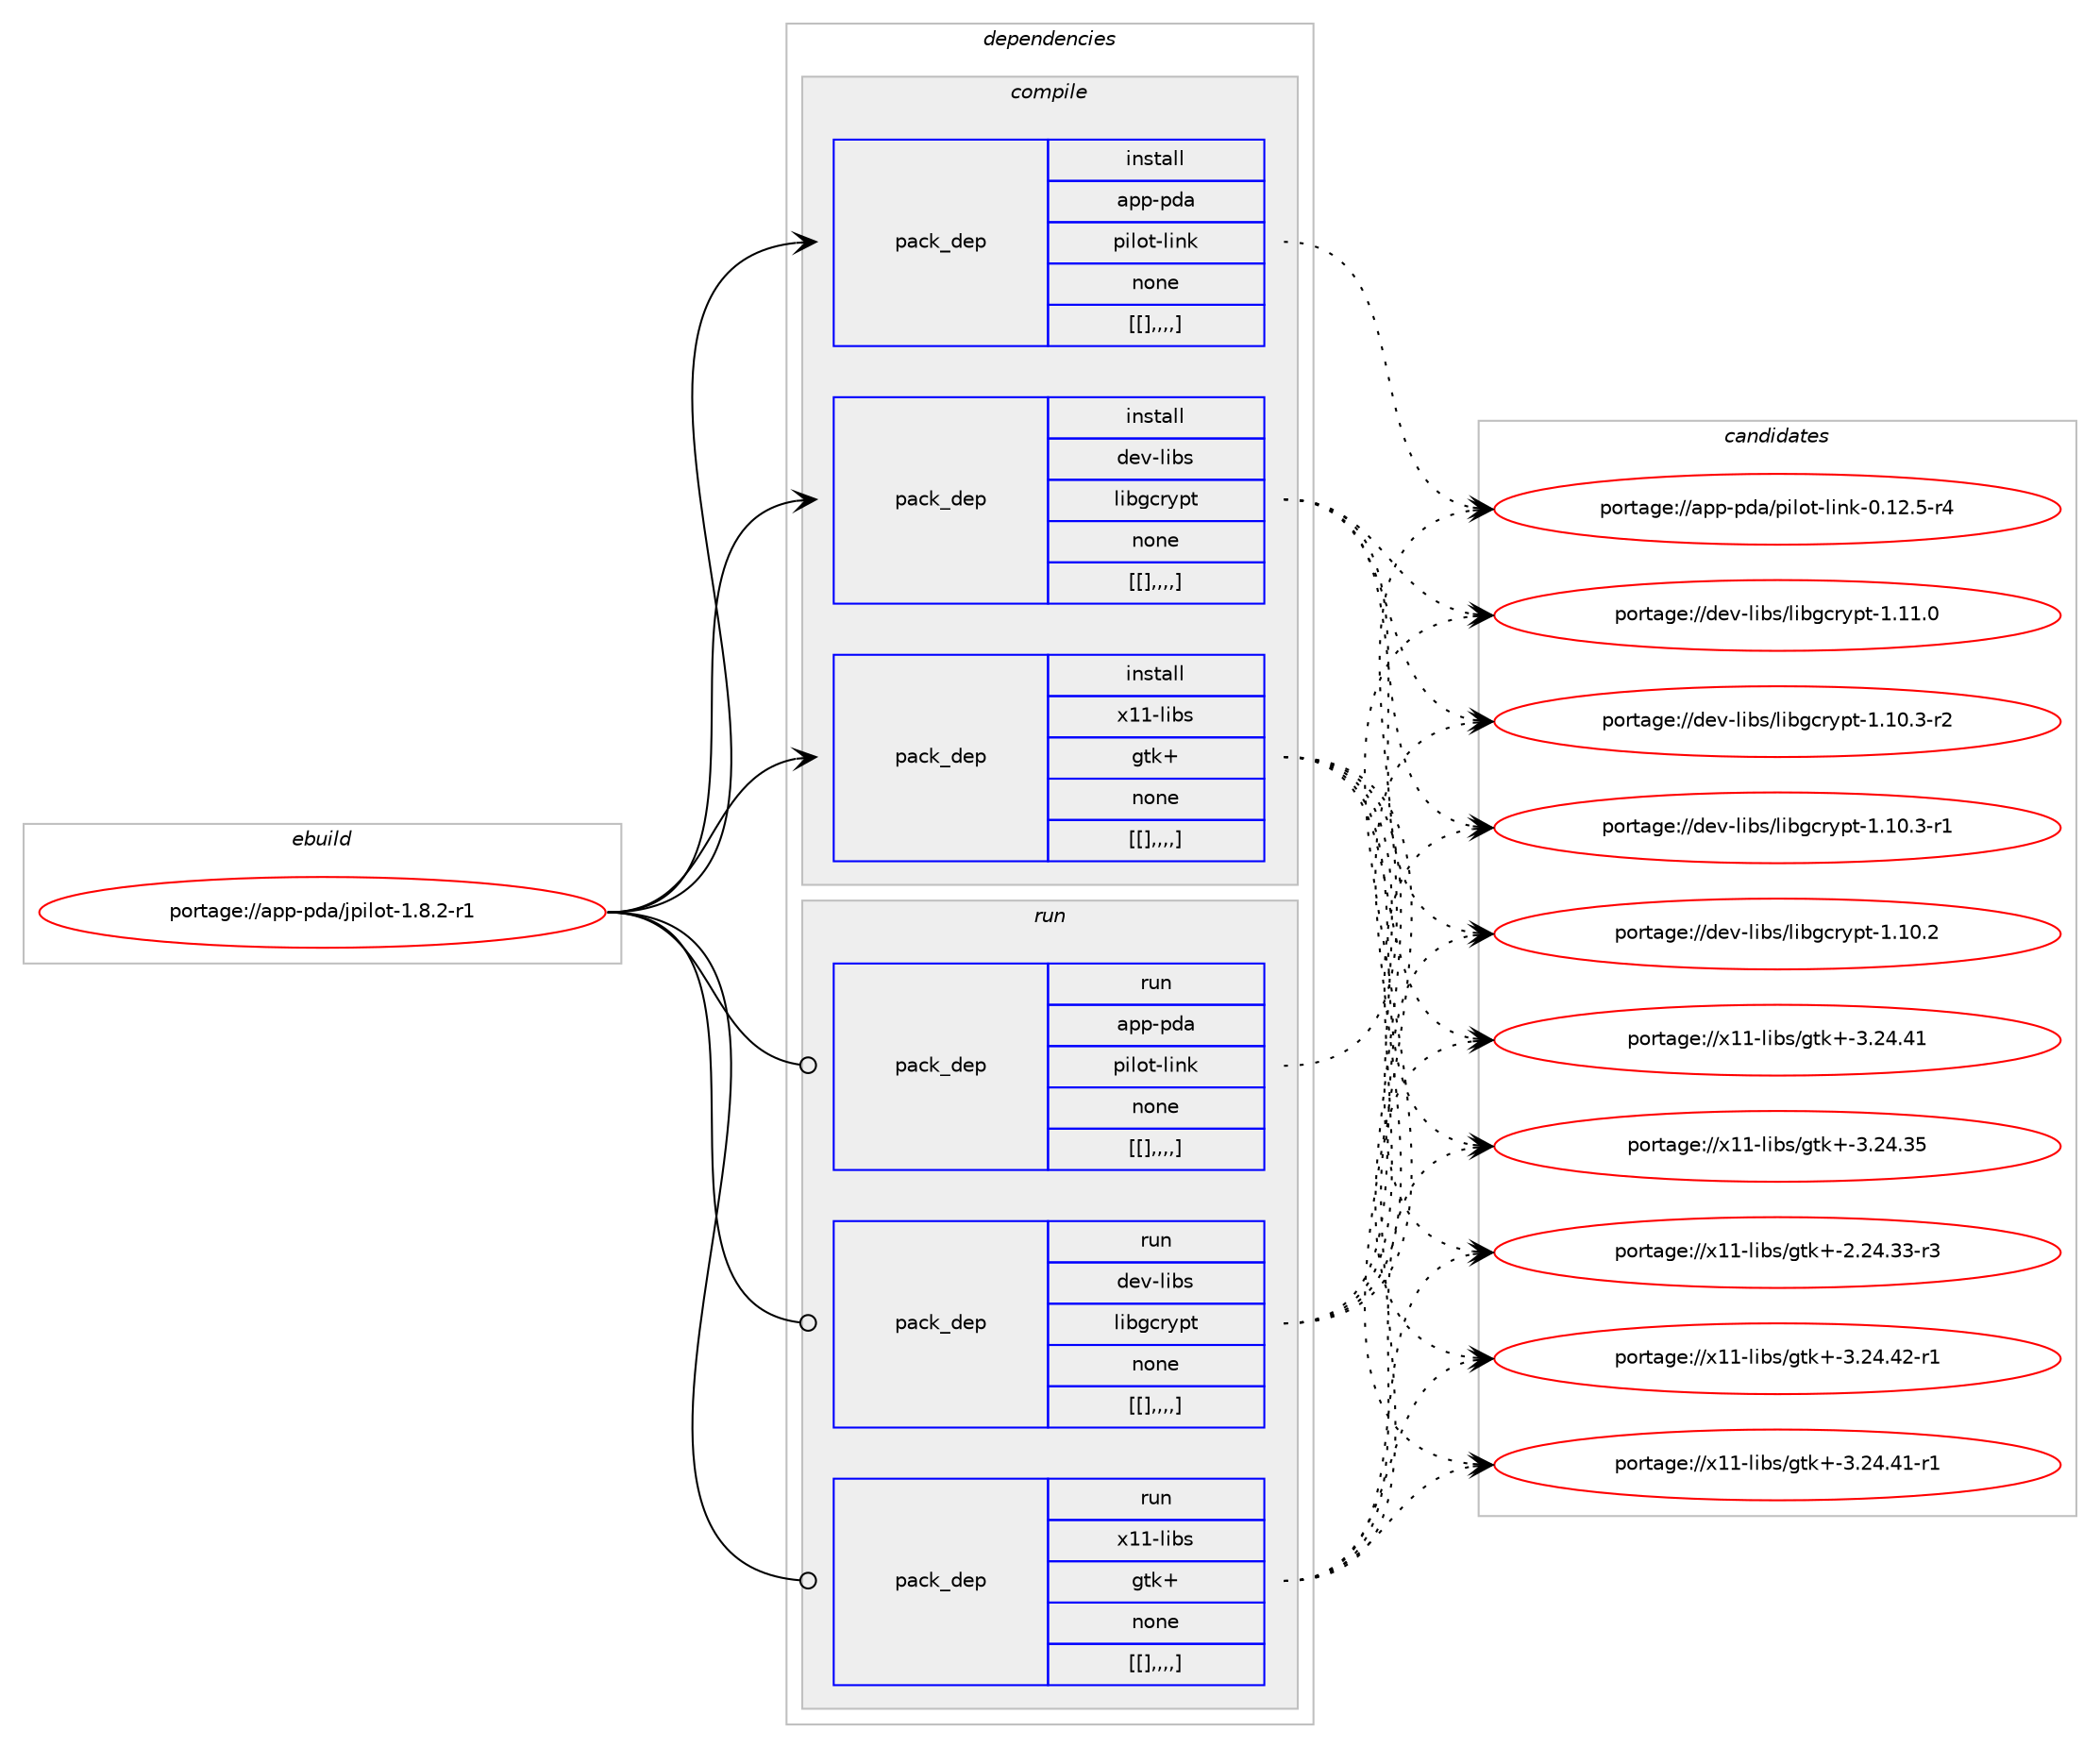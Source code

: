 digraph prolog {

# *************
# Graph options
# *************

newrank=true;
concentrate=true;
compound=true;
graph [rankdir=LR,fontname=Helvetica,fontsize=10,ranksep=1.5];#, ranksep=2.5, nodesep=0.2];
edge  [arrowhead=vee];
node  [fontname=Helvetica,fontsize=10];

# **********
# The ebuild
# **********

subgraph cluster_leftcol {
color=gray;
label=<<i>ebuild</i>>;
id [label="portage://app-pda/jpilot-1.8.2-r1", color=red, width=4, href="../app-pda/jpilot-1.8.2-r1.svg"];
}

# ****************
# The dependencies
# ****************

subgraph cluster_midcol {
color=gray;
label=<<i>dependencies</i>>;
subgraph cluster_compile {
fillcolor="#eeeeee";
style=filled;
label=<<i>compile</i>>;
subgraph pack36116 {
dependency50718 [label=<<TABLE BORDER="0" CELLBORDER="1" CELLSPACING="0" CELLPADDING="4" WIDTH="220"><TR><TD ROWSPAN="6" CELLPADDING="30">pack_dep</TD></TR><TR><TD WIDTH="110">install</TD></TR><TR><TD>app-pda</TD></TR><TR><TD>pilot-link</TD></TR><TR><TD>none</TD></TR><TR><TD>[[],,,,]</TD></TR></TABLE>>, shape=none, color=blue];
}
id:e -> dependency50718:w [weight=20,style="solid",arrowhead="vee"];
subgraph pack36117 {
dependency50719 [label=<<TABLE BORDER="0" CELLBORDER="1" CELLSPACING="0" CELLPADDING="4" WIDTH="220"><TR><TD ROWSPAN="6" CELLPADDING="30">pack_dep</TD></TR><TR><TD WIDTH="110">install</TD></TR><TR><TD>dev-libs</TD></TR><TR><TD>libgcrypt</TD></TR><TR><TD>none</TD></TR><TR><TD>[[],,,,]</TD></TR></TABLE>>, shape=none, color=blue];
}
id:e -> dependency50719:w [weight=20,style="solid",arrowhead="vee"];
subgraph pack36118 {
dependency50720 [label=<<TABLE BORDER="0" CELLBORDER="1" CELLSPACING="0" CELLPADDING="4" WIDTH="220"><TR><TD ROWSPAN="6" CELLPADDING="30">pack_dep</TD></TR><TR><TD WIDTH="110">install</TD></TR><TR><TD>x11-libs</TD></TR><TR><TD>gtk+</TD></TR><TR><TD>none</TD></TR><TR><TD>[[],,,,]</TD></TR></TABLE>>, shape=none, color=blue];
}
id:e -> dependency50720:w [weight=20,style="solid",arrowhead="vee"];
}
subgraph cluster_compileandrun {
fillcolor="#eeeeee";
style=filled;
label=<<i>compile and run</i>>;
}
subgraph cluster_run {
fillcolor="#eeeeee";
style=filled;
label=<<i>run</i>>;
subgraph pack36119 {
dependency50721 [label=<<TABLE BORDER="0" CELLBORDER="1" CELLSPACING="0" CELLPADDING="4" WIDTH="220"><TR><TD ROWSPAN="6" CELLPADDING="30">pack_dep</TD></TR><TR><TD WIDTH="110">run</TD></TR><TR><TD>app-pda</TD></TR><TR><TD>pilot-link</TD></TR><TR><TD>none</TD></TR><TR><TD>[[],,,,]</TD></TR></TABLE>>, shape=none, color=blue];
}
id:e -> dependency50721:w [weight=20,style="solid",arrowhead="odot"];
subgraph pack36120 {
dependency50722 [label=<<TABLE BORDER="0" CELLBORDER="1" CELLSPACING="0" CELLPADDING="4" WIDTH="220"><TR><TD ROWSPAN="6" CELLPADDING="30">pack_dep</TD></TR><TR><TD WIDTH="110">run</TD></TR><TR><TD>dev-libs</TD></TR><TR><TD>libgcrypt</TD></TR><TR><TD>none</TD></TR><TR><TD>[[],,,,]</TD></TR></TABLE>>, shape=none, color=blue];
}
id:e -> dependency50722:w [weight=20,style="solid",arrowhead="odot"];
subgraph pack36121 {
dependency50723 [label=<<TABLE BORDER="0" CELLBORDER="1" CELLSPACING="0" CELLPADDING="4" WIDTH="220"><TR><TD ROWSPAN="6" CELLPADDING="30">pack_dep</TD></TR><TR><TD WIDTH="110">run</TD></TR><TR><TD>x11-libs</TD></TR><TR><TD>gtk+</TD></TR><TR><TD>none</TD></TR><TR><TD>[[],,,,]</TD></TR></TABLE>>, shape=none, color=blue];
}
id:e -> dependency50723:w [weight=20,style="solid",arrowhead="odot"];
}
}

# **************
# The candidates
# **************

subgraph cluster_choices {
rank=same;
color=gray;
label=<<i>candidates</i>>;

subgraph choice36116 {
color=black;
nodesep=1;
choice9711211245112100974711210510811111645108105110107454846495046534511452 [label="portage://app-pda/pilot-link-0.12.5-r4", color=red, width=4,href="../app-pda/pilot-link-0.12.5-r4.svg"];
dependency50718:e -> choice9711211245112100974711210510811111645108105110107454846495046534511452:w [style=dotted,weight="100"];
}
subgraph choice36117 {
color=black;
nodesep=1;
choice100101118451081059811547108105981039911412111211645494649494648 [label="portage://dev-libs/libgcrypt-1.11.0", color=red, width=4,href="../dev-libs/libgcrypt-1.11.0.svg"];
choice1001011184510810598115471081059810399114121112116454946494846514511450 [label="portage://dev-libs/libgcrypt-1.10.3-r2", color=red, width=4,href="../dev-libs/libgcrypt-1.10.3-r2.svg"];
choice1001011184510810598115471081059810399114121112116454946494846514511449 [label="portage://dev-libs/libgcrypt-1.10.3-r1", color=red, width=4,href="../dev-libs/libgcrypt-1.10.3-r1.svg"];
choice100101118451081059811547108105981039911412111211645494649484650 [label="portage://dev-libs/libgcrypt-1.10.2", color=red, width=4,href="../dev-libs/libgcrypt-1.10.2.svg"];
dependency50719:e -> choice100101118451081059811547108105981039911412111211645494649494648:w [style=dotted,weight="100"];
dependency50719:e -> choice1001011184510810598115471081059810399114121112116454946494846514511450:w [style=dotted,weight="100"];
dependency50719:e -> choice1001011184510810598115471081059810399114121112116454946494846514511449:w [style=dotted,weight="100"];
dependency50719:e -> choice100101118451081059811547108105981039911412111211645494649484650:w [style=dotted,weight="100"];
}
subgraph choice36118 {
color=black;
nodesep=1;
choice12049494510810598115471031161074345514650524652504511449 [label="portage://x11-libs/gtk+-3.24.42-r1", color=red, width=4,href="../x11-libs/gtk+-3.24.42-r1.svg"];
choice12049494510810598115471031161074345514650524652494511449 [label="portage://x11-libs/gtk+-3.24.41-r1", color=red, width=4,href="../x11-libs/gtk+-3.24.41-r1.svg"];
choice1204949451081059811547103116107434551465052465249 [label="portage://x11-libs/gtk+-3.24.41", color=red, width=4,href="../x11-libs/gtk+-3.24.41.svg"];
choice1204949451081059811547103116107434551465052465153 [label="portage://x11-libs/gtk+-3.24.35", color=red, width=4,href="../x11-libs/gtk+-3.24.35.svg"];
choice12049494510810598115471031161074345504650524651514511451 [label="portage://x11-libs/gtk+-2.24.33-r3", color=red, width=4,href="../x11-libs/gtk+-2.24.33-r3.svg"];
dependency50720:e -> choice12049494510810598115471031161074345514650524652504511449:w [style=dotted,weight="100"];
dependency50720:e -> choice12049494510810598115471031161074345514650524652494511449:w [style=dotted,weight="100"];
dependency50720:e -> choice1204949451081059811547103116107434551465052465249:w [style=dotted,weight="100"];
dependency50720:e -> choice1204949451081059811547103116107434551465052465153:w [style=dotted,weight="100"];
dependency50720:e -> choice12049494510810598115471031161074345504650524651514511451:w [style=dotted,weight="100"];
}
subgraph choice36119 {
color=black;
nodesep=1;
choice9711211245112100974711210510811111645108105110107454846495046534511452 [label="portage://app-pda/pilot-link-0.12.5-r4", color=red, width=4,href="../app-pda/pilot-link-0.12.5-r4.svg"];
dependency50721:e -> choice9711211245112100974711210510811111645108105110107454846495046534511452:w [style=dotted,weight="100"];
}
subgraph choice36120 {
color=black;
nodesep=1;
choice100101118451081059811547108105981039911412111211645494649494648 [label="portage://dev-libs/libgcrypt-1.11.0", color=red, width=4,href="../dev-libs/libgcrypt-1.11.0.svg"];
choice1001011184510810598115471081059810399114121112116454946494846514511450 [label="portage://dev-libs/libgcrypt-1.10.3-r2", color=red, width=4,href="../dev-libs/libgcrypt-1.10.3-r2.svg"];
choice1001011184510810598115471081059810399114121112116454946494846514511449 [label="portage://dev-libs/libgcrypt-1.10.3-r1", color=red, width=4,href="../dev-libs/libgcrypt-1.10.3-r1.svg"];
choice100101118451081059811547108105981039911412111211645494649484650 [label="portage://dev-libs/libgcrypt-1.10.2", color=red, width=4,href="../dev-libs/libgcrypt-1.10.2.svg"];
dependency50722:e -> choice100101118451081059811547108105981039911412111211645494649494648:w [style=dotted,weight="100"];
dependency50722:e -> choice1001011184510810598115471081059810399114121112116454946494846514511450:w [style=dotted,weight="100"];
dependency50722:e -> choice1001011184510810598115471081059810399114121112116454946494846514511449:w [style=dotted,weight="100"];
dependency50722:e -> choice100101118451081059811547108105981039911412111211645494649484650:w [style=dotted,weight="100"];
}
subgraph choice36121 {
color=black;
nodesep=1;
choice12049494510810598115471031161074345514650524652504511449 [label="portage://x11-libs/gtk+-3.24.42-r1", color=red, width=4,href="../x11-libs/gtk+-3.24.42-r1.svg"];
choice12049494510810598115471031161074345514650524652494511449 [label="portage://x11-libs/gtk+-3.24.41-r1", color=red, width=4,href="../x11-libs/gtk+-3.24.41-r1.svg"];
choice1204949451081059811547103116107434551465052465249 [label="portage://x11-libs/gtk+-3.24.41", color=red, width=4,href="../x11-libs/gtk+-3.24.41.svg"];
choice1204949451081059811547103116107434551465052465153 [label="portage://x11-libs/gtk+-3.24.35", color=red, width=4,href="../x11-libs/gtk+-3.24.35.svg"];
choice12049494510810598115471031161074345504650524651514511451 [label="portage://x11-libs/gtk+-2.24.33-r3", color=red, width=4,href="../x11-libs/gtk+-2.24.33-r3.svg"];
dependency50723:e -> choice12049494510810598115471031161074345514650524652504511449:w [style=dotted,weight="100"];
dependency50723:e -> choice12049494510810598115471031161074345514650524652494511449:w [style=dotted,weight="100"];
dependency50723:e -> choice1204949451081059811547103116107434551465052465249:w [style=dotted,weight="100"];
dependency50723:e -> choice1204949451081059811547103116107434551465052465153:w [style=dotted,weight="100"];
dependency50723:e -> choice12049494510810598115471031161074345504650524651514511451:w [style=dotted,weight="100"];
}
}

}
